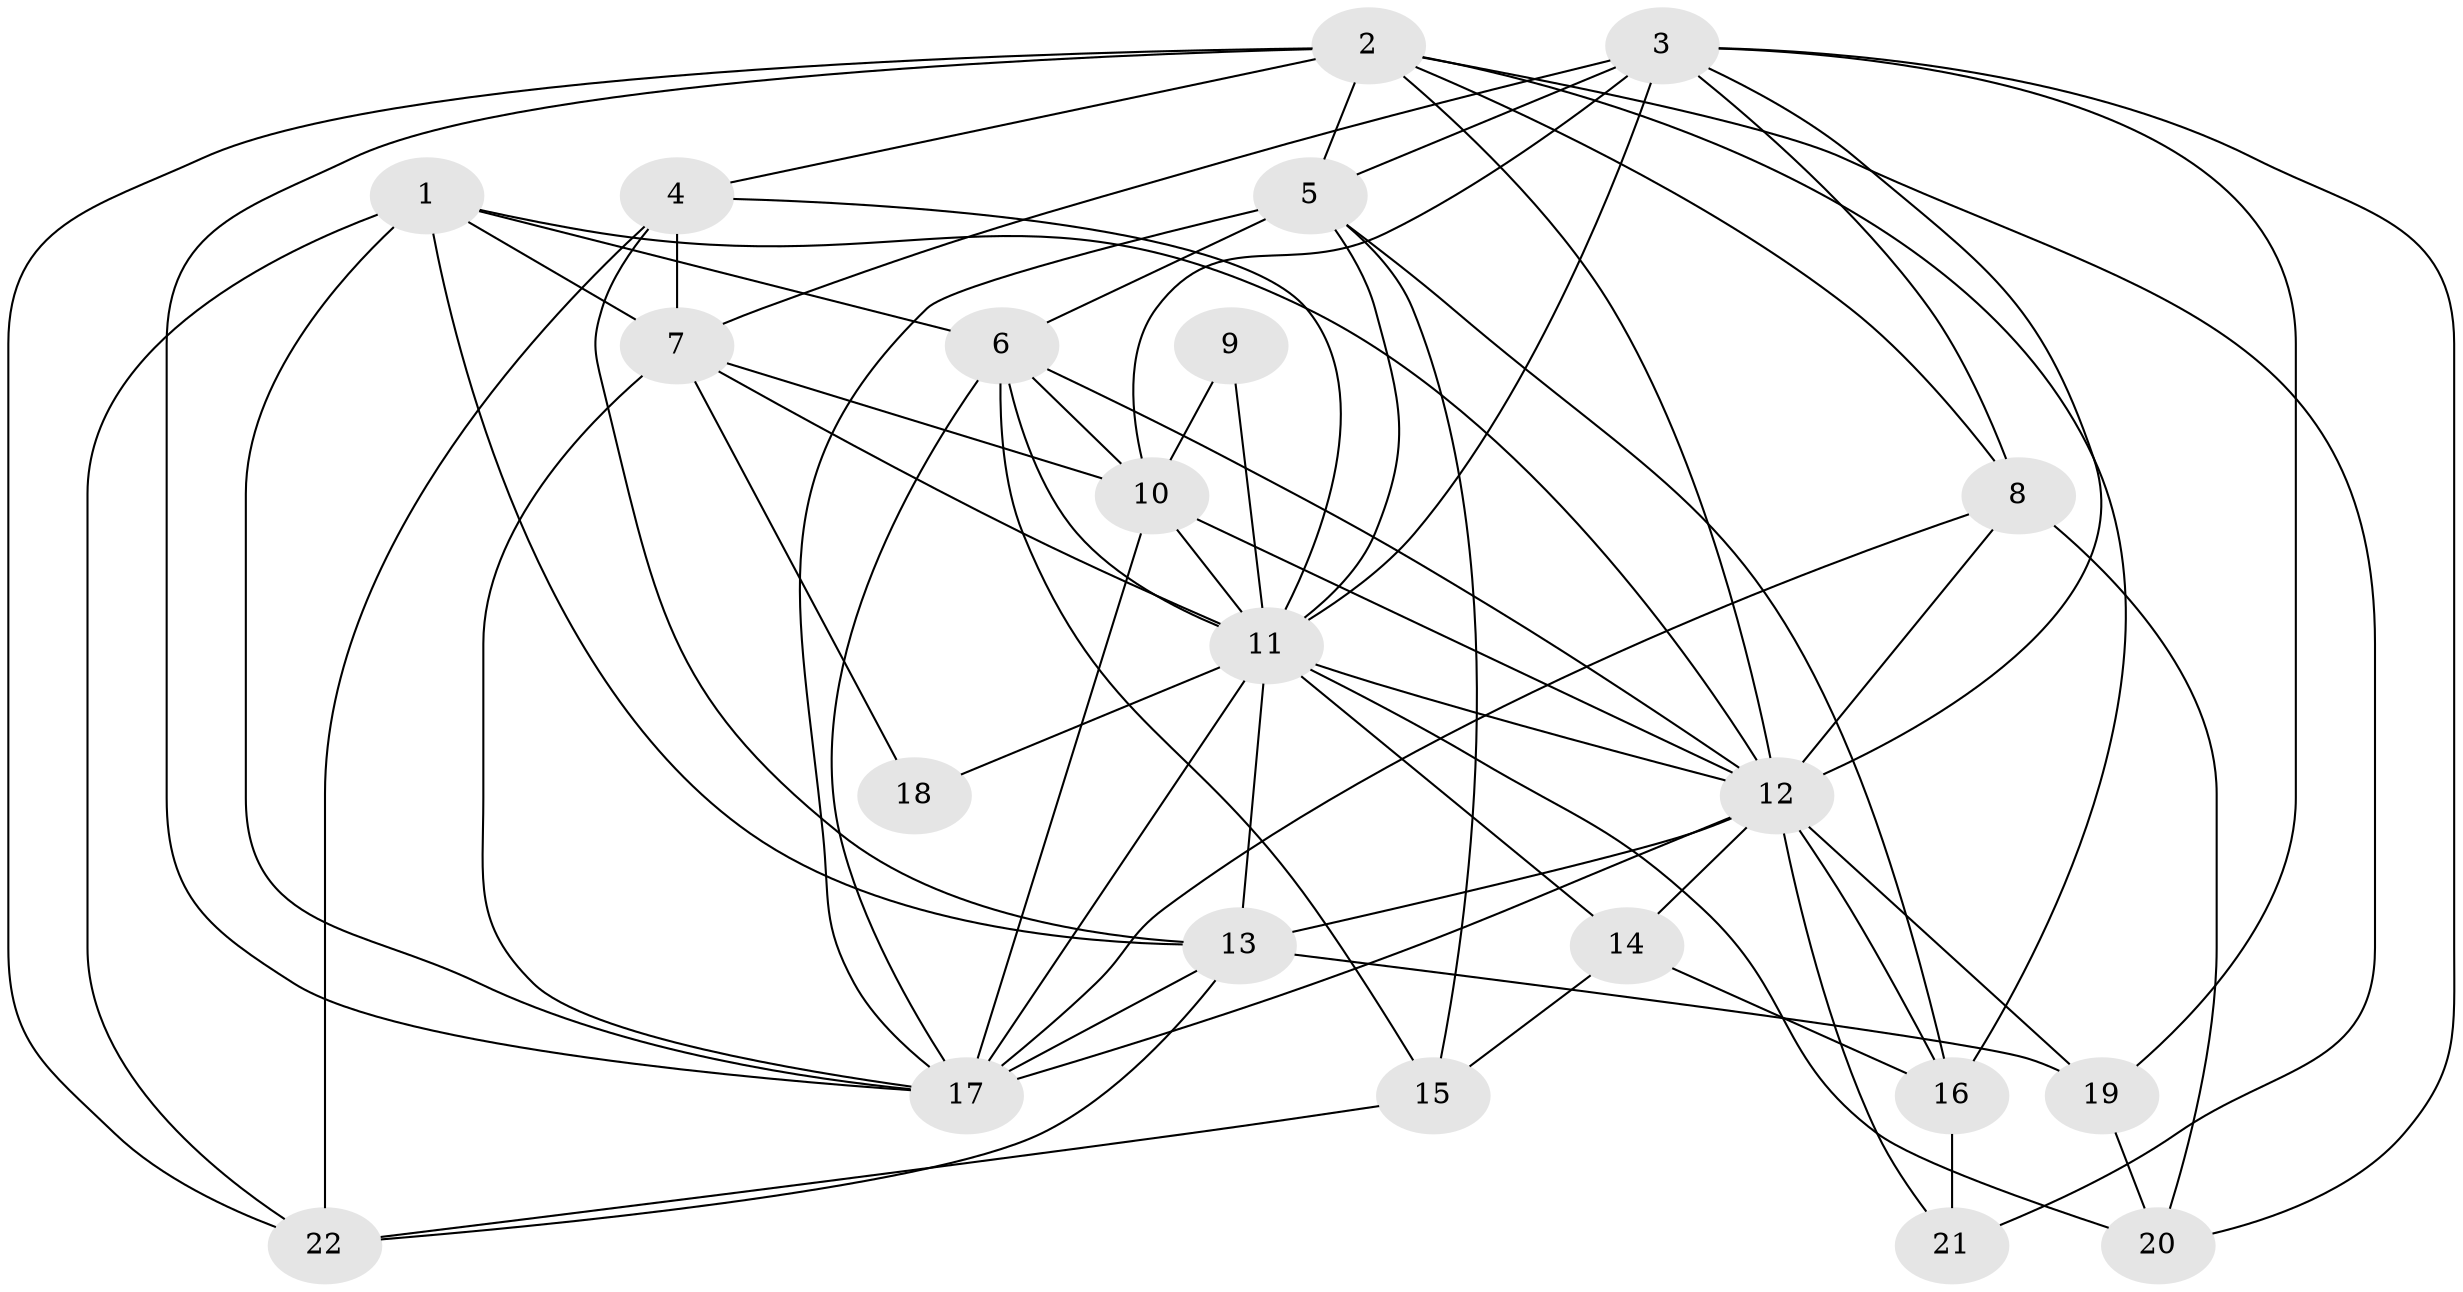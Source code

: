 // original degree distribution, {5: 0.15492957746478872, 3: 0.323943661971831, 4: 0.2676056338028169, 6: 0.08450704225352113, 2: 0.11267605633802817, 10: 0.014084507042253521, 8: 0.014084507042253521, 7: 0.028169014084507043}
// Generated by graph-tools (version 1.1) at 2025/50/03/04/25 22:50:51]
// undirected, 22 vertices, 68 edges
graph export_dot {
  node [color=gray90,style=filled];
  1;
  2;
  3;
  4;
  5;
  6;
  7;
  8;
  9;
  10;
  11;
  12;
  13;
  14;
  15;
  16;
  17;
  18;
  19;
  20;
  21;
  22;
  1 -- 6 [weight=1.0];
  1 -- 7 [weight=1.0];
  1 -- 12 [weight=1.0];
  1 -- 13 [weight=1.0];
  1 -- 17 [weight=1.0];
  1 -- 22 [weight=1.0];
  2 -- 4 [weight=1.0];
  2 -- 5 [weight=1.0];
  2 -- 8 [weight=1.0];
  2 -- 12 [weight=1.0];
  2 -- 16 [weight=1.0];
  2 -- 17 [weight=1.0];
  2 -- 21 [weight=1.0];
  2 -- 22 [weight=1.0];
  3 -- 5 [weight=1.0];
  3 -- 7 [weight=2.0];
  3 -- 8 [weight=2.0];
  3 -- 10 [weight=1.0];
  3 -- 11 [weight=2.0];
  3 -- 12 [weight=1.0];
  3 -- 19 [weight=1.0];
  3 -- 20 [weight=1.0];
  4 -- 7 [weight=2.0];
  4 -- 11 [weight=1.0];
  4 -- 13 [weight=1.0];
  4 -- 22 [weight=1.0];
  5 -- 6 [weight=1.0];
  5 -- 11 [weight=1.0];
  5 -- 15 [weight=1.0];
  5 -- 16 [weight=2.0];
  5 -- 17 [weight=2.0];
  6 -- 10 [weight=2.0];
  6 -- 11 [weight=3.0];
  6 -- 12 [weight=2.0];
  6 -- 15 [weight=1.0];
  6 -- 17 [weight=1.0];
  7 -- 10 [weight=1.0];
  7 -- 11 [weight=1.0];
  7 -- 17 [weight=2.0];
  7 -- 18 [weight=2.0];
  8 -- 12 [weight=1.0];
  8 -- 17 [weight=1.0];
  8 -- 20 [weight=1.0];
  9 -- 10 [weight=1.0];
  9 -- 11 [weight=1.0];
  10 -- 11 [weight=1.0];
  10 -- 12 [weight=1.0];
  10 -- 17 [weight=3.0];
  11 -- 12 [weight=2.0];
  11 -- 13 [weight=2.0];
  11 -- 14 [weight=1.0];
  11 -- 17 [weight=2.0];
  11 -- 18 [weight=1.0];
  11 -- 20 [weight=1.0];
  12 -- 13 [weight=1.0];
  12 -- 14 [weight=2.0];
  12 -- 16 [weight=1.0];
  12 -- 17 [weight=3.0];
  12 -- 19 [weight=1.0];
  12 -- 21 [weight=1.0];
  13 -- 17 [weight=1.0];
  13 -- 19 [weight=1.0];
  13 -- 22 [weight=1.0];
  14 -- 15 [weight=1.0];
  14 -- 16 [weight=1.0];
  15 -- 22 [weight=1.0];
  16 -- 21 [weight=1.0];
  19 -- 20 [weight=1.0];
}
